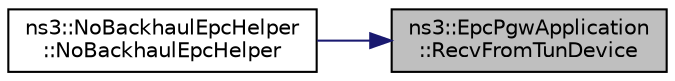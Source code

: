 digraph "ns3::EpcPgwApplication::RecvFromTunDevice"
{
 // LATEX_PDF_SIZE
  edge [fontname="Helvetica",fontsize="10",labelfontname="Helvetica",labelfontsize="10"];
  node [fontname="Helvetica",fontsize="10",shape=record];
  rankdir="RL";
  Node1 [label="ns3::EpcPgwApplication\l::RecvFromTunDevice",height=0.2,width=0.4,color="black", fillcolor="grey75", style="filled", fontcolor="black",tooltip="Method to be assigned to the callback of the SGi TUN VirtualNetDevice."];
  Node1 -> Node2 [dir="back",color="midnightblue",fontsize="10",style="solid",fontname="Helvetica"];
  Node2 [label="ns3::NoBackhaulEpcHelper\l::NoBackhaulEpcHelper",height=0.2,width=0.4,color="black", fillcolor="white", style="filled",URL="$classns3_1_1_no_backhaul_epc_helper.html#a8822666431eefe3a78ba2a0bf4ca1bae",tooltip="Constructor."];
}
